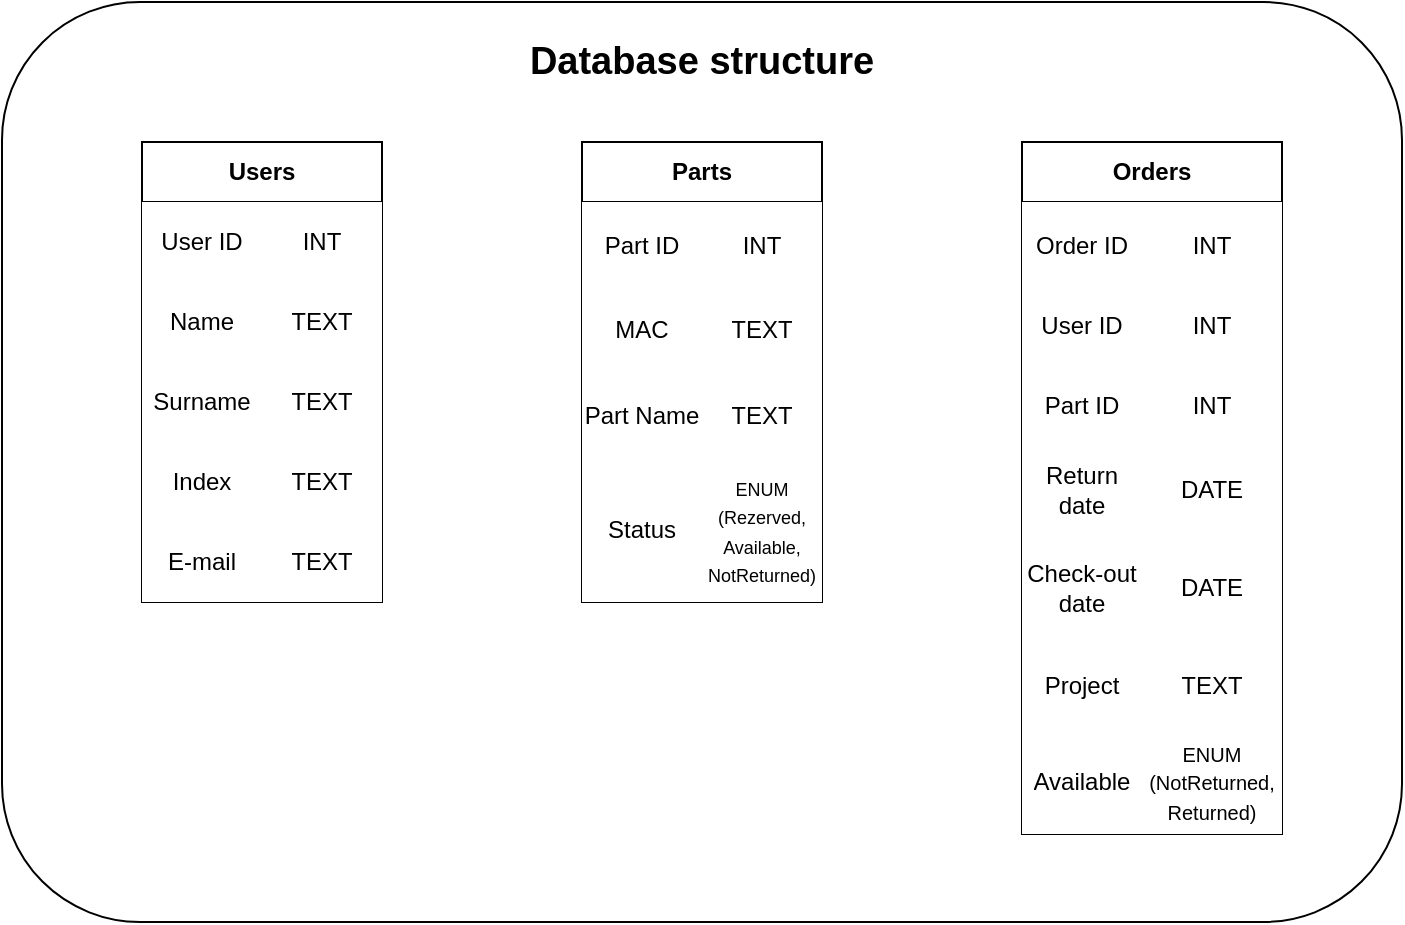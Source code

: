 <mxfile version="14.0.5" type="device"><diagram id="C5RBs43oDa-KdzZeNtuy" name="Page-1"><mxGraphModel dx="1038" dy="548" grid="1" gridSize="10" guides="1" tooltips="1" connect="1" arrows="1" fold="1" page="1" pageScale="1" pageWidth="827" pageHeight="1169" math="0" shadow="0"><root><mxCell id="WIyWlLk6GJQsqaUBKTNV-0"/><mxCell id="WIyWlLk6GJQsqaUBKTNV-1" parent="WIyWlLk6GJQsqaUBKTNV-0"/><mxCell id="i9niHMW2VAxr2laqJfud-29" value="" style="rounded=1;whiteSpace=wrap;html=1;startSize=30;" parent="WIyWlLk6GJQsqaUBKTNV-1" vertex="1"><mxGeometry x="30" y="60" width="700" height="460" as="geometry"/></mxCell><mxCell id="245UQ6HVsyZYWsN1HuCi-42" value="Users" style="shape=table;html=1;whiteSpace=wrap;startSize=30;container=1;collapsible=0;childLayout=tableLayout;fontStyle=1;align=center;" parent="WIyWlLk6GJQsqaUBKTNV-1" vertex="1"><mxGeometry x="100" y="130" width="120" height="230" as="geometry"/></mxCell><mxCell id="245UQ6HVsyZYWsN1HuCi-43" value="" style="shape=partialRectangle;html=1;whiteSpace=wrap;collapsible=0;dropTarget=0;pointerEvents=0;fillColor=none;top=0;left=0;bottom=0;right=0;points=[[0,0.5],[1,0.5]];portConstraint=eastwest;" parent="245UQ6HVsyZYWsN1HuCi-42" vertex="1"><mxGeometry y="30" width="120" height="40" as="geometry"/></mxCell><mxCell id="245UQ6HVsyZYWsN1HuCi-44" value="User ID" style="shape=partialRectangle;html=1;whiteSpace=wrap;connectable=0;top=0;left=0;bottom=0;right=0;overflow=hidden;" parent="245UQ6HVsyZYWsN1HuCi-43" vertex="1"><mxGeometry width="60" height="40" as="geometry"/></mxCell><mxCell id="245UQ6HVsyZYWsN1HuCi-45" value="INT" style="shape=partialRectangle;html=1;whiteSpace=wrap;connectable=0;top=0;left=0;bottom=0;right=0;overflow=hidden;" parent="245UQ6HVsyZYWsN1HuCi-43" vertex="1"><mxGeometry x="60" width="60" height="40" as="geometry"/></mxCell><mxCell id="245UQ6HVsyZYWsN1HuCi-47" value="" style="shape=partialRectangle;html=1;whiteSpace=wrap;collapsible=0;dropTarget=0;pointerEvents=0;fillColor=none;top=0;left=0;bottom=0;right=0;points=[[0,0.5],[1,0.5]];portConstraint=eastwest;" parent="245UQ6HVsyZYWsN1HuCi-42" vertex="1"><mxGeometry y="70" width="120" height="40" as="geometry"/></mxCell><mxCell id="245UQ6HVsyZYWsN1HuCi-48" value="Name" style="shape=partialRectangle;html=1;whiteSpace=wrap;connectable=0;top=0;left=0;bottom=0;right=0;overflow=hidden;" parent="245UQ6HVsyZYWsN1HuCi-47" vertex="1"><mxGeometry width="60" height="40" as="geometry"/></mxCell><mxCell id="245UQ6HVsyZYWsN1HuCi-49" value="TEXT" style="shape=partialRectangle;html=1;whiteSpace=wrap;connectable=0;top=0;left=0;bottom=0;right=0;overflow=hidden;" parent="245UQ6HVsyZYWsN1HuCi-47" vertex="1"><mxGeometry x="60" width="60" height="40" as="geometry"/></mxCell><mxCell id="245UQ6HVsyZYWsN1HuCi-51" value="" style="shape=partialRectangle;html=1;whiteSpace=wrap;collapsible=0;dropTarget=0;pointerEvents=0;fillColor=none;top=0;left=0;bottom=0;right=0;points=[[0,0.5],[1,0.5]];portConstraint=eastwest;" parent="245UQ6HVsyZYWsN1HuCi-42" vertex="1"><mxGeometry y="110" width="120" height="40" as="geometry"/></mxCell><mxCell id="245UQ6HVsyZYWsN1HuCi-52" value="Surname" style="shape=partialRectangle;html=1;whiteSpace=wrap;connectable=0;top=0;left=0;bottom=0;right=0;overflow=hidden;" parent="245UQ6HVsyZYWsN1HuCi-51" vertex="1"><mxGeometry width="60" height="40" as="geometry"/></mxCell><mxCell id="245UQ6HVsyZYWsN1HuCi-53" value="&lt;span&gt;TEXT&lt;/span&gt;" style="shape=partialRectangle;html=1;whiteSpace=wrap;connectable=0;top=0;left=0;bottom=0;right=0;overflow=hidden;" parent="245UQ6HVsyZYWsN1HuCi-51" vertex="1"><mxGeometry x="60" width="60" height="40" as="geometry"/></mxCell><mxCell id="245UQ6HVsyZYWsN1HuCi-94" style="shape=partialRectangle;html=1;whiteSpace=wrap;collapsible=0;dropTarget=0;pointerEvents=0;fillColor=none;top=0;left=0;bottom=0;right=0;points=[[0,0.5],[1,0.5]];portConstraint=eastwest;" parent="245UQ6HVsyZYWsN1HuCi-42" vertex="1"><mxGeometry y="150" width="120" height="40" as="geometry"/></mxCell><mxCell id="245UQ6HVsyZYWsN1HuCi-95" value="Index" style="shape=partialRectangle;html=1;whiteSpace=wrap;connectable=0;top=0;left=0;bottom=0;right=0;overflow=hidden;" parent="245UQ6HVsyZYWsN1HuCi-94" vertex="1"><mxGeometry width="60" height="40" as="geometry"/></mxCell><mxCell id="245UQ6HVsyZYWsN1HuCi-96" value="&lt;span&gt;TEXT&lt;/span&gt;" style="shape=partialRectangle;html=1;whiteSpace=wrap;connectable=0;top=0;left=0;bottom=0;right=0;overflow=hidden;" parent="245UQ6HVsyZYWsN1HuCi-94" vertex="1"><mxGeometry x="60" width="60" height="40" as="geometry"/></mxCell><mxCell id="245UQ6HVsyZYWsN1HuCi-97" style="shape=partialRectangle;html=1;whiteSpace=wrap;collapsible=0;dropTarget=0;pointerEvents=0;fillColor=none;top=0;left=0;bottom=0;right=0;points=[[0,0.5],[1,0.5]];portConstraint=eastwest;" parent="245UQ6HVsyZYWsN1HuCi-42" vertex="1"><mxGeometry y="190" width="120" height="40" as="geometry"/></mxCell><mxCell id="245UQ6HVsyZYWsN1HuCi-98" value="E-mail" style="shape=partialRectangle;html=1;whiteSpace=wrap;connectable=0;top=0;left=0;bottom=0;right=0;overflow=hidden;" parent="245UQ6HVsyZYWsN1HuCi-97" vertex="1"><mxGeometry width="60" height="40" as="geometry"/></mxCell><mxCell id="245UQ6HVsyZYWsN1HuCi-99" value="&lt;span&gt;TEXT&lt;/span&gt;" style="shape=partialRectangle;html=1;whiteSpace=wrap;connectable=0;top=0;left=0;bottom=0;right=0;overflow=hidden;" parent="245UQ6HVsyZYWsN1HuCi-97" vertex="1"><mxGeometry x="60" width="60" height="40" as="geometry"/></mxCell><mxCell id="245UQ6HVsyZYWsN1HuCi-68" value="Parts" style="shape=table;html=1;whiteSpace=wrap;startSize=30;container=1;collapsible=0;childLayout=tableLayout;fontStyle=1;align=center;" parent="WIyWlLk6GJQsqaUBKTNV-1" vertex="1"><mxGeometry x="320" y="130" width="120" height="230" as="geometry"/></mxCell><mxCell id="245UQ6HVsyZYWsN1HuCi-69" value="" style="shape=partialRectangle;html=1;whiteSpace=wrap;collapsible=0;dropTarget=0;pointerEvents=0;fillColor=none;top=0;left=0;bottom=0;right=0;points=[[0,0.5],[1,0.5]];portConstraint=eastwest;" parent="245UQ6HVsyZYWsN1HuCi-68" vertex="1"><mxGeometry y="30" width="120" height="43" as="geometry"/></mxCell><mxCell id="245UQ6HVsyZYWsN1HuCi-70" value="Part ID" style="shape=partialRectangle;html=1;whiteSpace=wrap;connectable=0;top=0;left=0;bottom=0;right=0;overflow=hidden;" parent="245UQ6HVsyZYWsN1HuCi-69" vertex="1"><mxGeometry width="60" height="43" as="geometry"/></mxCell><mxCell id="245UQ6HVsyZYWsN1HuCi-71" value="INT" style="shape=partialRectangle;html=1;whiteSpace=wrap;connectable=0;top=0;left=0;bottom=0;right=0;overflow=hidden;" parent="245UQ6HVsyZYWsN1HuCi-69" vertex="1"><mxGeometry x="60" width="60" height="43" as="geometry"/></mxCell><mxCell id="245UQ6HVsyZYWsN1HuCi-73" value="" style="shape=partialRectangle;html=1;whiteSpace=wrap;collapsible=0;dropTarget=0;pointerEvents=0;fillColor=none;top=0;left=0;bottom=0;right=0;points=[[0,0.5],[1,0.5]];portConstraint=eastwest;" parent="245UQ6HVsyZYWsN1HuCi-68" vertex="1"><mxGeometry y="73" width="120" height="42" as="geometry"/></mxCell><mxCell id="245UQ6HVsyZYWsN1HuCi-74" value="MAC" style="shape=partialRectangle;html=1;whiteSpace=wrap;connectable=0;top=0;left=0;bottom=0;right=0;overflow=hidden;" parent="245UQ6HVsyZYWsN1HuCi-73" vertex="1"><mxGeometry width="60" height="42" as="geometry"/></mxCell><mxCell id="245UQ6HVsyZYWsN1HuCi-75" value="&lt;span&gt;TEXT&lt;/span&gt;" style="shape=partialRectangle;html=1;whiteSpace=wrap;connectable=0;top=0;left=0;bottom=0;right=0;overflow=hidden;" parent="245UQ6HVsyZYWsN1HuCi-73" vertex="1"><mxGeometry x="60" width="60" height="42" as="geometry"/></mxCell><mxCell id="245UQ6HVsyZYWsN1HuCi-77" value="" style="shape=partialRectangle;html=1;whiteSpace=wrap;collapsible=0;dropTarget=0;pointerEvents=0;fillColor=none;top=0;left=0;bottom=0;right=0;points=[[0,0.5],[1,0.5]];portConstraint=eastwest;" parent="245UQ6HVsyZYWsN1HuCi-68" vertex="1"><mxGeometry y="115" width="120" height="43" as="geometry"/></mxCell><mxCell id="245UQ6HVsyZYWsN1HuCi-78" value="Part Name" style="shape=partialRectangle;html=1;whiteSpace=wrap;connectable=0;top=0;left=0;bottom=0;right=0;overflow=hidden;" parent="245UQ6HVsyZYWsN1HuCi-77" vertex="1"><mxGeometry width="60" height="43" as="geometry"/></mxCell><mxCell id="245UQ6HVsyZYWsN1HuCi-79" value="&lt;span&gt;TEXT&lt;/span&gt;" style="shape=partialRectangle;html=1;whiteSpace=wrap;connectable=0;top=0;left=0;bottom=0;right=0;overflow=hidden;" parent="245UQ6HVsyZYWsN1HuCi-77" vertex="1"><mxGeometry x="60" width="60" height="43" as="geometry"/></mxCell><mxCell id="xdNZs83lq0GH8rKJmAFn-3" style="shape=partialRectangle;html=1;whiteSpace=wrap;collapsible=0;dropTarget=0;pointerEvents=0;fillColor=none;top=0;left=0;bottom=0;right=0;points=[[0,0.5],[1,0.5]];portConstraint=eastwest;" vertex="1" parent="245UQ6HVsyZYWsN1HuCi-68"><mxGeometry y="158" width="120" height="72" as="geometry"/></mxCell><mxCell id="xdNZs83lq0GH8rKJmAFn-4" value="Status" style="shape=partialRectangle;html=1;whiteSpace=wrap;connectable=0;top=0;left=0;bottom=0;right=0;overflow=hidden;" vertex="1" parent="xdNZs83lq0GH8rKJmAFn-3"><mxGeometry width="60" height="72" as="geometry"/></mxCell><mxCell id="xdNZs83lq0GH8rKJmAFn-5" value="&lt;font style=&quot;font-size: 9px&quot;&gt;ENUM (Rezerved, Available, NotReturned)&lt;/font&gt;" style="shape=partialRectangle;html=1;whiteSpace=wrap;connectable=0;top=0;left=0;bottom=0;right=0;overflow=hidden;" vertex="1" parent="xdNZs83lq0GH8rKJmAFn-3"><mxGeometry x="60" width="60" height="72" as="geometry"/></mxCell><mxCell id="245UQ6HVsyZYWsN1HuCi-81" value="Orders" style="shape=table;html=1;whiteSpace=wrap;startSize=30;container=1;collapsible=0;childLayout=tableLayout;fontStyle=1;align=center;" parent="WIyWlLk6GJQsqaUBKTNV-1" vertex="1"><mxGeometry x="540" y="130" width="130" height="346" as="geometry"/></mxCell><mxCell id="245UQ6HVsyZYWsN1HuCi-82" value="" style="shape=partialRectangle;html=1;whiteSpace=wrap;collapsible=0;dropTarget=0;pointerEvents=0;fillColor=none;top=0;left=0;bottom=0;right=0;points=[[0,0.5],[1,0.5]];portConstraint=eastwest;" parent="245UQ6HVsyZYWsN1HuCi-81" vertex="1"><mxGeometry y="30" width="130" height="43" as="geometry"/></mxCell><mxCell id="245UQ6HVsyZYWsN1HuCi-83" value="Order ID" style="shape=partialRectangle;html=1;whiteSpace=wrap;connectable=0;top=0;left=0;bottom=0;right=0;overflow=hidden;" parent="245UQ6HVsyZYWsN1HuCi-82" vertex="1"><mxGeometry width="60" height="43" as="geometry"/></mxCell><mxCell id="245UQ6HVsyZYWsN1HuCi-84" value="INT" style="shape=partialRectangle;html=1;whiteSpace=wrap;connectable=0;top=0;left=0;bottom=0;right=0;overflow=hidden;" parent="245UQ6HVsyZYWsN1HuCi-82" vertex="1"><mxGeometry x="60" width="70" height="43" as="geometry"/></mxCell><mxCell id="245UQ6HVsyZYWsN1HuCi-90" value="" style="shape=partialRectangle;html=1;whiteSpace=wrap;collapsible=0;dropTarget=0;pointerEvents=0;fillColor=none;top=0;left=0;bottom=0;right=0;points=[[0,0.5],[1,0.5]];portConstraint=eastwest;" parent="245UQ6HVsyZYWsN1HuCi-81" vertex="1"><mxGeometry y="73" width="130" height="37" as="geometry"/></mxCell><mxCell id="245UQ6HVsyZYWsN1HuCi-91" value="User ID" style="shape=partialRectangle;html=1;whiteSpace=wrap;connectable=0;top=0;left=0;bottom=0;right=0;overflow=hidden;" parent="245UQ6HVsyZYWsN1HuCi-90" vertex="1"><mxGeometry width="60" height="37" as="geometry"/></mxCell><mxCell id="245UQ6HVsyZYWsN1HuCi-92" value="INT" style="shape=partialRectangle;html=1;whiteSpace=wrap;connectable=0;top=0;left=0;bottom=0;right=0;overflow=hidden;" parent="245UQ6HVsyZYWsN1HuCi-90" vertex="1"><mxGeometry x="60" width="70" height="37" as="geometry"/></mxCell><mxCell id="245UQ6HVsyZYWsN1HuCi-86" value="" style="shape=partialRectangle;html=1;whiteSpace=wrap;collapsible=0;dropTarget=0;pointerEvents=0;fillColor=none;top=0;left=0;bottom=0;right=0;points=[[0,0.5],[1,0.5]];portConstraint=eastwest;" parent="245UQ6HVsyZYWsN1HuCi-81" vertex="1"><mxGeometry y="110" width="130" height="43" as="geometry"/></mxCell><mxCell id="245UQ6HVsyZYWsN1HuCi-87" value="Part ID" style="shape=partialRectangle;html=1;whiteSpace=wrap;connectable=0;top=0;left=0;bottom=0;right=0;overflow=hidden;" parent="245UQ6HVsyZYWsN1HuCi-86" vertex="1"><mxGeometry width="60" height="43" as="geometry"/></mxCell><mxCell id="245UQ6HVsyZYWsN1HuCi-88" value="INT" style="shape=partialRectangle;html=1;whiteSpace=wrap;connectable=0;top=0;left=0;bottom=0;right=0;overflow=hidden;" parent="245UQ6HVsyZYWsN1HuCi-86" vertex="1"><mxGeometry x="60" width="70" height="43" as="geometry"/></mxCell><mxCell id="i9niHMW2VAxr2laqJfud-3" style="shape=partialRectangle;html=1;whiteSpace=wrap;collapsible=0;dropTarget=0;pointerEvents=0;fillColor=none;top=0;left=0;bottom=0;right=0;points=[[0,0.5],[1,0.5]];portConstraint=eastwest;" parent="245UQ6HVsyZYWsN1HuCi-81" vertex="1"><mxGeometry y="153" width="130" height="42" as="geometry"/></mxCell><mxCell id="i9niHMW2VAxr2laqJfud-4" value="&lt;span&gt;Return date&lt;/span&gt;" style="shape=partialRectangle;html=1;whiteSpace=wrap;connectable=0;top=0;left=0;bottom=0;right=0;overflow=hidden;" parent="i9niHMW2VAxr2laqJfud-3" vertex="1"><mxGeometry width="60" height="42" as="geometry"/></mxCell><mxCell id="i9niHMW2VAxr2laqJfud-5" value="&lt;span&gt;DATE&lt;/span&gt;" style="shape=partialRectangle;html=1;whiteSpace=wrap;connectable=0;top=0;left=0;bottom=0;right=0;overflow=hidden;" parent="i9niHMW2VAxr2laqJfud-3" vertex="1"><mxGeometry x="60" width="70" height="42" as="geometry"/></mxCell><mxCell id="i9niHMW2VAxr2laqJfud-6" style="shape=partialRectangle;html=1;whiteSpace=wrap;collapsible=0;dropTarget=0;pointerEvents=0;fillColor=none;top=0;left=0;bottom=0;right=0;points=[[0,0.5],[1,0.5]];portConstraint=eastwest;" parent="245UQ6HVsyZYWsN1HuCi-81" vertex="1"><mxGeometry y="195" width="130" height="55" as="geometry"/></mxCell><mxCell id="i9niHMW2VAxr2laqJfud-7" value="&lt;span&gt;Check-out date&lt;/span&gt;" style="shape=partialRectangle;html=1;whiteSpace=wrap;connectable=0;top=0;left=0;bottom=0;right=0;overflow=hidden;" parent="i9niHMW2VAxr2laqJfud-6" vertex="1"><mxGeometry width="60" height="55" as="geometry"/></mxCell><mxCell id="i9niHMW2VAxr2laqJfud-8" value="&lt;span&gt;DATE&lt;/span&gt;" style="shape=partialRectangle;html=1;whiteSpace=wrap;connectable=0;top=0;left=0;bottom=0;right=0;overflow=hidden;" parent="i9niHMW2VAxr2laqJfud-6" vertex="1"><mxGeometry x="60" width="70" height="55" as="geometry"/></mxCell><mxCell id="i9niHMW2VAxr2laqJfud-9" style="shape=partialRectangle;html=1;whiteSpace=wrap;collapsible=0;dropTarget=0;pointerEvents=0;fillColor=none;top=0;left=0;bottom=0;right=0;points=[[0,0.5],[1,0.5]];portConstraint=eastwest;" parent="245UQ6HVsyZYWsN1HuCi-81" vertex="1"><mxGeometry y="250" width="130" height="43" as="geometry"/></mxCell><mxCell id="i9niHMW2VAxr2laqJfud-10" value="Project" style="shape=partialRectangle;html=1;whiteSpace=wrap;connectable=0;top=0;left=0;bottom=0;right=0;overflow=hidden;" parent="i9niHMW2VAxr2laqJfud-9" vertex="1"><mxGeometry width="60" height="43" as="geometry"/></mxCell><mxCell id="i9niHMW2VAxr2laqJfud-11" value="TEXT" style="shape=partialRectangle;html=1;whiteSpace=wrap;connectable=0;top=0;left=0;bottom=0;right=0;overflow=hidden;" parent="i9niHMW2VAxr2laqJfud-9" vertex="1"><mxGeometry x="60" width="70" height="43" as="geometry"/></mxCell><mxCell id="xdNZs83lq0GH8rKJmAFn-0" style="shape=partialRectangle;html=1;whiteSpace=wrap;collapsible=0;dropTarget=0;pointerEvents=0;fillColor=none;top=0;left=0;bottom=0;right=0;points=[[0,0.5],[1,0.5]];portConstraint=eastwest;" vertex="1" parent="245UQ6HVsyZYWsN1HuCi-81"><mxGeometry y="293" width="130" height="53" as="geometry"/></mxCell><mxCell id="xdNZs83lq0GH8rKJmAFn-1" value="Available" style="shape=partialRectangle;html=1;whiteSpace=wrap;connectable=0;top=0;left=0;bottom=0;right=0;overflow=hidden;" vertex="1" parent="xdNZs83lq0GH8rKJmAFn-0"><mxGeometry width="60" height="53" as="geometry"/></mxCell><mxCell id="xdNZs83lq0GH8rKJmAFn-2" value="&lt;font style=&quot;font-size: 10px&quot;&gt;ENUM (NotReturned, Returned)&lt;/font&gt;" style="shape=partialRectangle;html=1;whiteSpace=wrap;connectable=0;top=0;left=0;bottom=0;right=0;overflow=hidden;" vertex="1" parent="xdNZs83lq0GH8rKJmAFn-0"><mxGeometry x="60" width="70" height="53" as="geometry"/></mxCell><mxCell id="i9niHMW2VAxr2laqJfud-30" value="&lt;font style=&quot;font-size: 19px&quot;&gt;&lt;b&gt;Database structure&lt;/b&gt;&lt;/font&gt;" style="text;html=1;strokeColor=none;fillColor=none;align=center;verticalAlign=middle;whiteSpace=wrap;rounded=0;startSize=30;" parent="WIyWlLk6GJQsqaUBKTNV-1" vertex="1"><mxGeometry x="285" y="60" width="190" height="60" as="geometry"/></mxCell></root></mxGraphModel></diagram></mxfile>